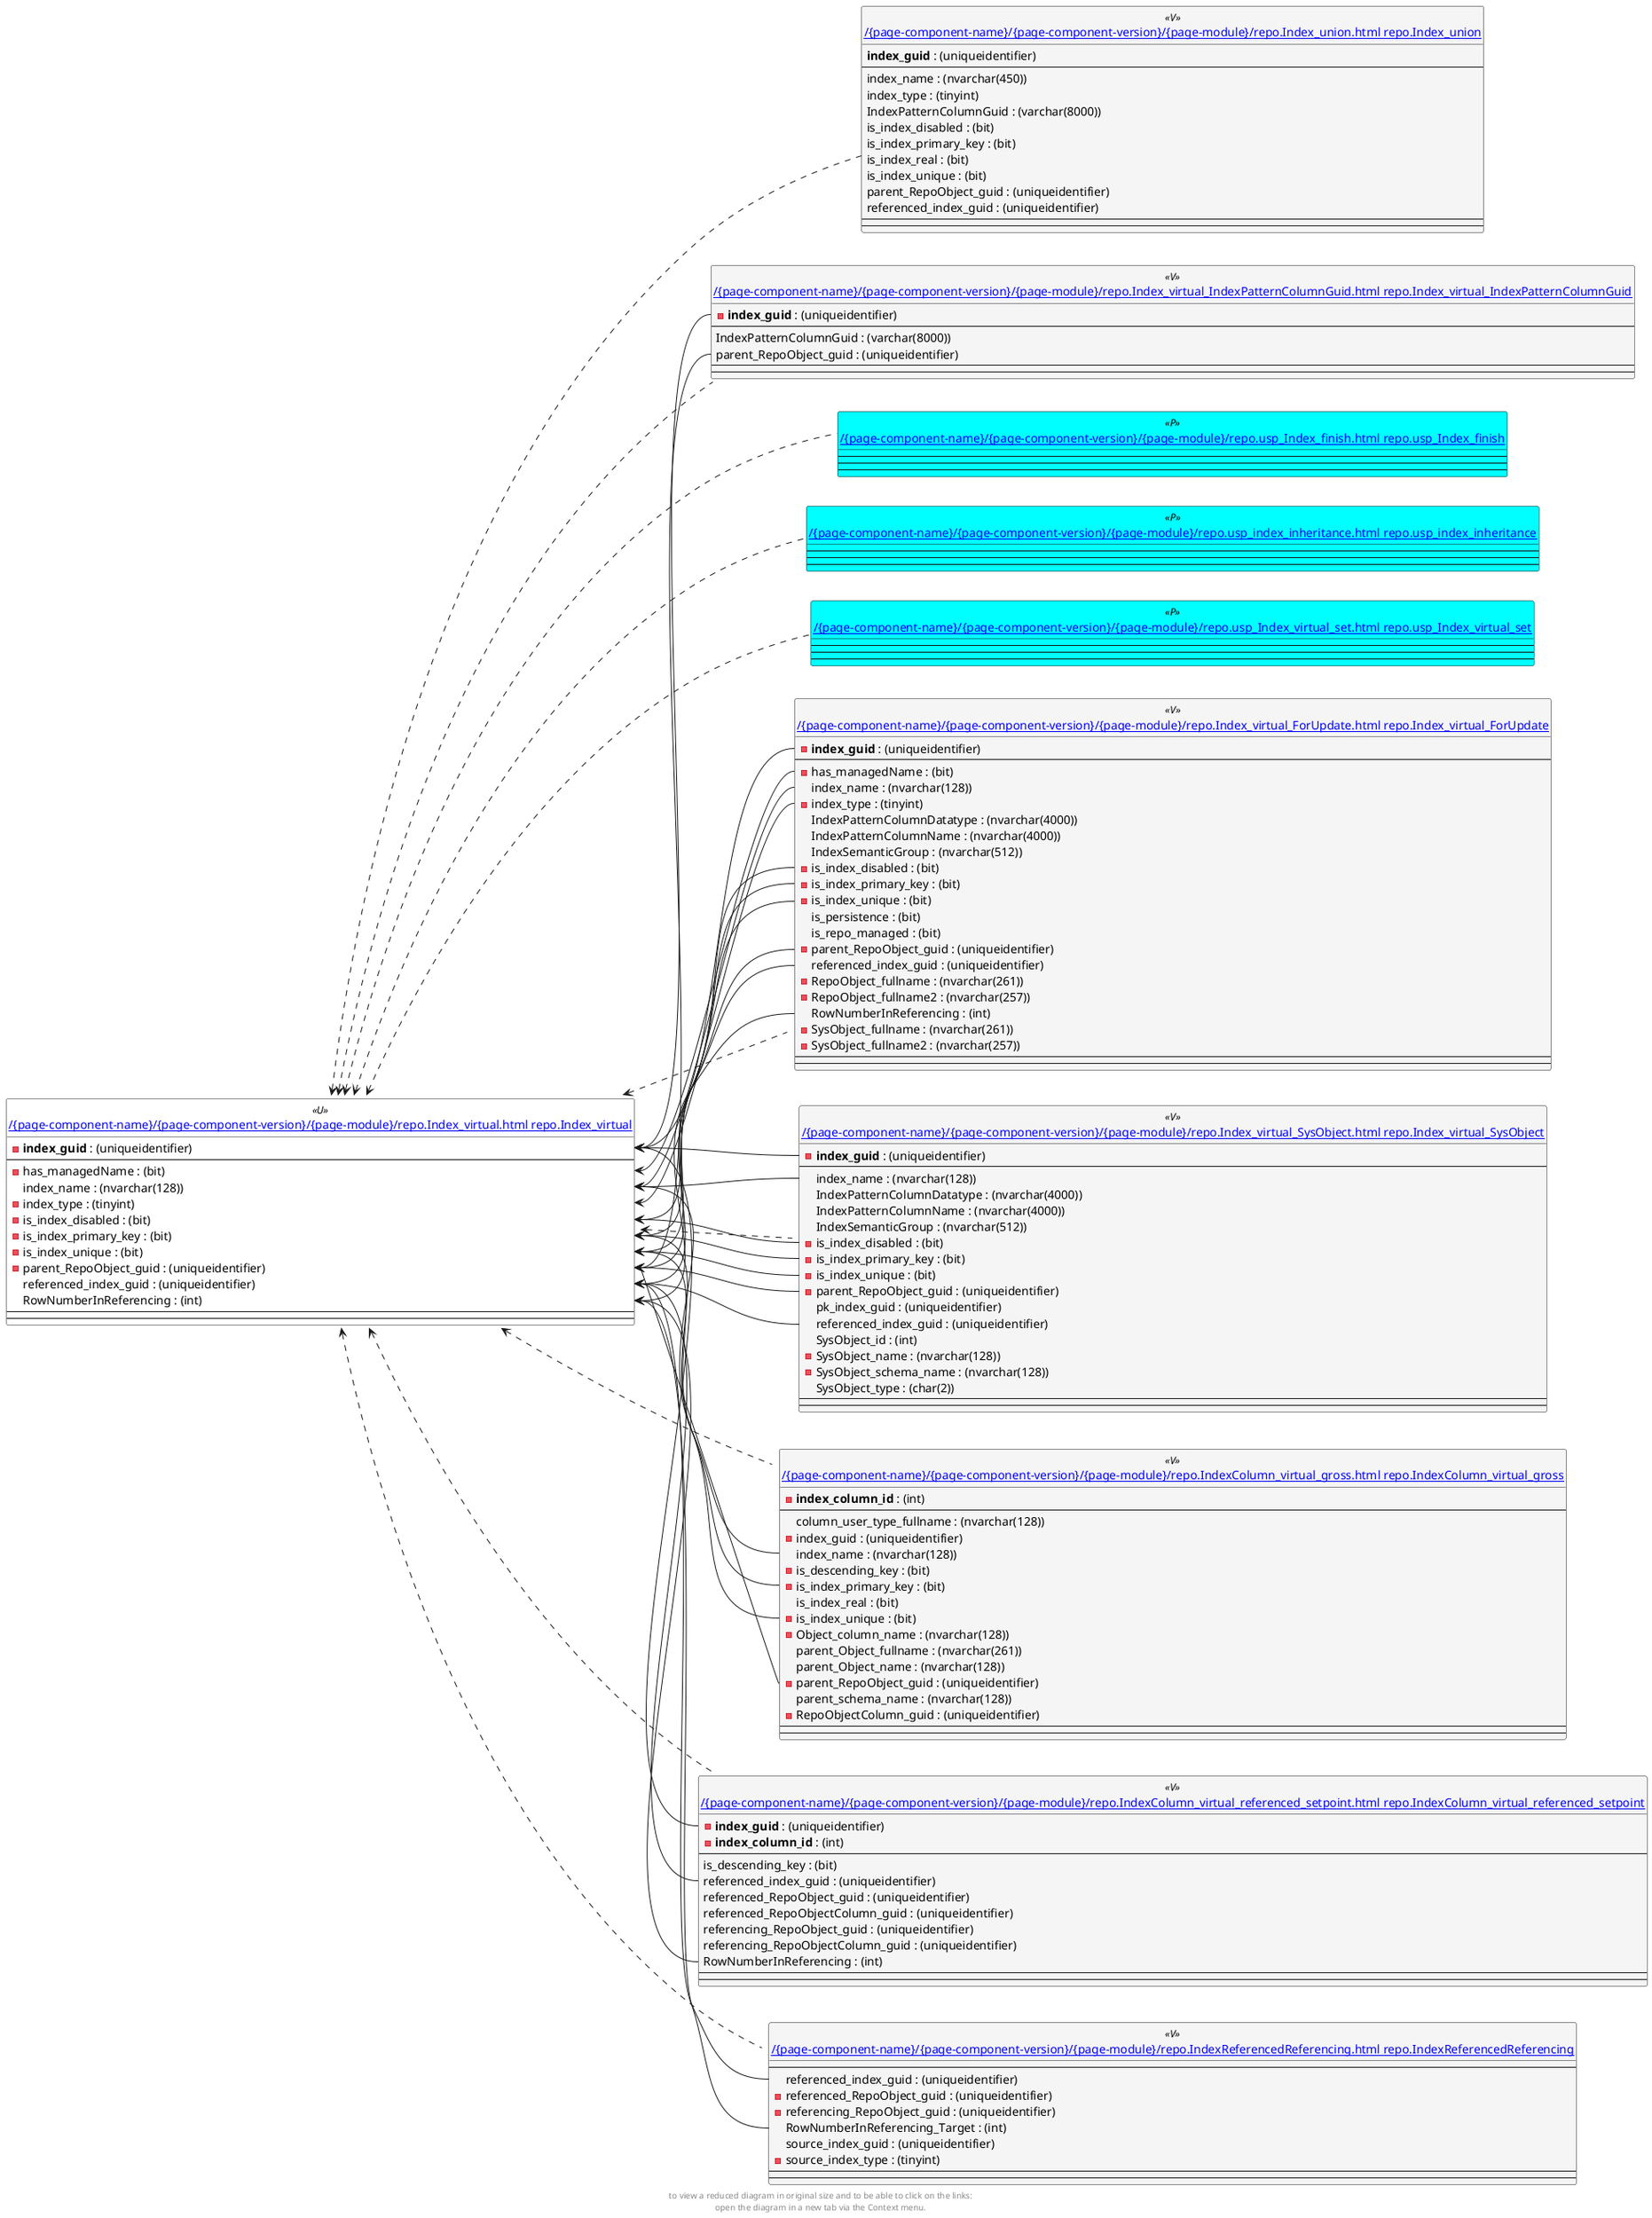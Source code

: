@startuml
left to right direction
'top to bottom direction
hide circle
'avoide "." issues:
set namespaceSeparator none


skinparam class {
  BackgroundColor White
  BackgroundColor<<FN>> Yellow
  BackgroundColor<<FS>> Yellow
  BackgroundColor<<FT>> LightGray
  BackgroundColor<<IF>> Yellow
  BackgroundColor<<IS>> Yellow
  BackgroundColor<<P>> Aqua
  BackgroundColor<<PC>> Aqua
  BackgroundColor<<SN>> Yellow
  BackgroundColor<<SO>> SlateBlue
  BackgroundColor<<TF>> LightGray
  BackgroundColor<<TR>> Tomato
  BackgroundColor<<U>> White
  BackgroundColor<<V>> WhiteSmoke
  BackgroundColor<<X>> Aqua
}


entity "[[{site-url}/{page-component-name}/{page-component-version}/{page-module}/repo.Index_union.html repo.Index_union]]" as repo.Index_union << V >> {
  **index_guid** : (uniqueidentifier)
  --
  index_name : (nvarchar(450))
  index_type : (tinyint)
  IndexPatternColumnGuid : (varchar(8000))
  is_index_disabled : (bit)
  is_index_primary_key : (bit)
  is_index_real : (bit)
  is_index_unique : (bit)
  parent_RepoObject_guid : (uniqueidentifier)
  referenced_index_guid : (uniqueidentifier)
  --
  --
}

entity "[[{site-url}/{page-component-name}/{page-component-version}/{page-module}/repo.Index_virtual.html repo.Index_virtual]]" as repo.Index_virtual << U >> {
  - **index_guid** : (uniqueidentifier)
  --
  - has_managedName : (bit)
  index_name : (nvarchar(128))
  - index_type : (tinyint)
  - is_index_disabled : (bit)
  - is_index_primary_key : (bit)
  - is_index_unique : (bit)
  - parent_RepoObject_guid : (uniqueidentifier)
  referenced_index_guid : (uniqueidentifier)
  RowNumberInReferencing : (int)
  --
  --
}

entity "[[{site-url}/{page-component-name}/{page-component-version}/{page-module}/repo.Index_virtual_ForUpdate.html repo.Index_virtual_ForUpdate]]" as repo.Index_virtual_ForUpdate << V >> {
  - **index_guid** : (uniqueidentifier)
  --
  - has_managedName : (bit)
  index_name : (nvarchar(128))
  - index_type : (tinyint)
  IndexPatternColumnDatatype : (nvarchar(4000))
  IndexPatternColumnName : (nvarchar(4000))
  IndexSemanticGroup : (nvarchar(512))
  - is_index_disabled : (bit)
  - is_index_primary_key : (bit)
  - is_index_unique : (bit)
  is_persistence : (bit)
  is_repo_managed : (bit)
  - parent_RepoObject_guid : (uniqueidentifier)
  referenced_index_guid : (uniqueidentifier)
  - RepoObject_fullname : (nvarchar(261))
  - RepoObject_fullname2 : (nvarchar(257))
  RowNumberInReferencing : (int)
  - SysObject_fullname : (nvarchar(261))
  - SysObject_fullname2 : (nvarchar(257))
  --
  --
}

entity "[[{site-url}/{page-component-name}/{page-component-version}/{page-module}/repo.Index_virtual_IndexPatternColumnGuid.html repo.Index_virtual_IndexPatternColumnGuid]]" as repo.Index_virtual_IndexPatternColumnGuid << V >> {
  - **index_guid** : (uniqueidentifier)
  --
  IndexPatternColumnGuid : (varchar(8000))
  parent_RepoObject_guid : (uniqueidentifier)
  --
  --
}

entity "[[{site-url}/{page-component-name}/{page-component-version}/{page-module}/repo.Index_virtual_SysObject.html repo.Index_virtual_SysObject]]" as repo.Index_virtual_SysObject << V >> {
  - **index_guid** : (uniqueidentifier)
  --
  index_name : (nvarchar(128))
  IndexPatternColumnDatatype : (nvarchar(4000))
  IndexPatternColumnName : (nvarchar(4000))
  IndexSemanticGroup : (nvarchar(512))
  - is_index_disabled : (bit)
  - is_index_primary_key : (bit)
  - is_index_unique : (bit)
  - parent_RepoObject_guid : (uniqueidentifier)
  pk_index_guid : (uniqueidentifier)
  referenced_index_guid : (uniqueidentifier)
  SysObject_id : (int)
  - SysObject_name : (nvarchar(128))
  - SysObject_schema_name : (nvarchar(128))
  SysObject_type : (char(2))
  --
  --
}

entity "[[{site-url}/{page-component-name}/{page-component-version}/{page-module}/repo.IndexColumn_virtual_gross.html repo.IndexColumn_virtual_gross]]" as repo.IndexColumn_virtual_gross << V >> {
  - **index_column_id** : (int)
  --
  column_user_type_fullname : (nvarchar(128))
  - index_guid : (uniqueidentifier)
  index_name : (nvarchar(128))
  - is_descending_key : (bit)
  - is_index_primary_key : (bit)
  is_index_real : (bit)
  - is_index_unique : (bit)
  - Object_column_name : (nvarchar(128))
  parent_Object_fullname : (nvarchar(261))
  parent_Object_name : (nvarchar(128))
  - parent_RepoObject_guid : (uniqueidentifier)
  parent_schema_name : (nvarchar(128))
  - RepoObjectColumn_guid : (uniqueidentifier)
  --
  --
}

entity "[[{site-url}/{page-component-name}/{page-component-version}/{page-module}/repo.IndexColumn_virtual_referenced_setpoint.html repo.IndexColumn_virtual_referenced_setpoint]]" as repo.IndexColumn_virtual_referenced_setpoint << V >> {
  - **index_guid** : (uniqueidentifier)
  - **index_column_id** : (int)
  --
  is_descending_key : (bit)
  referenced_index_guid : (uniqueidentifier)
  referenced_RepoObject_guid : (uniqueidentifier)
  referenced_RepoObjectColumn_guid : (uniqueidentifier)
  referencing_RepoObject_guid : (uniqueidentifier)
  referencing_RepoObjectColumn_guid : (uniqueidentifier)
  RowNumberInReferencing : (int)
  --
  --
}

entity "[[{site-url}/{page-component-name}/{page-component-version}/{page-module}/repo.IndexReferencedReferencing.html repo.IndexReferencedReferencing]]" as repo.IndexReferencedReferencing << V >> {
  --
  referenced_index_guid : (uniqueidentifier)
  - referenced_RepoObject_guid : (uniqueidentifier)
  - referencing_RepoObject_guid : (uniqueidentifier)
  RowNumberInReferencing_Target : (int)
  source_index_guid : (uniqueidentifier)
  - source_index_type : (tinyint)
  --
  --
}

entity "[[{site-url}/{page-component-name}/{page-component-version}/{page-module}/repo.usp_Index_finish.html repo.usp_Index_finish]]" as repo.usp_Index_finish << P >> {
  --
  --
  --
}

entity "[[{site-url}/{page-component-name}/{page-component-version}/{page-module}/repo.usp_index_inheritance.html repo.usp_index_inheritance]]" as repo.usp_index_inheritance << P >> {
  --
  --
  --
}

entity "[[{site-url}/{page-component-name}/{page-component-version}/{page-module}/repo.usp_Index_virtual_set.html repo.usp_Index_virtual_set]]" as repo.usp_Index_virtual_set << P >> {
  --
  --
  --
}

repo.Index_virtual <.. repo.Index_union
repo.Index_virtual <.. repo.IndexReferencedReferencing
repo.Index_virtual <.. repo.Index_virtual_SysObject
repo.Index_virtual <.. repo.IndexColumn_virtual_referenced_setpoint
repo.Index_virtual <.. repo.usp_index_inheritance
repo.Index_virtual <.. repo.usp_Index_virtual_set
repo.Index_virtual <.. repo.Index_virtual_IndexPatternColumnGuid
repo.Index_virtual <.. repo.usp_Index_finish
repo.Index_virtual <.. repo.Index_virtual_ForUpdate
repo.Index_virtual <.. repo.IndexColumn_virtual_gross
repo.Index_virtual::has_managedName <-- repo.Index_virtual_ForUpdate::has_managedName
repo.Index_virtual::index_guid <-- repo.Index_virtual_SysObject::index_guid
repo.Index_virtual::index_guid <-- repo.IndexColumn_virtual_referenced_setpoint::index_guid
repo.Index_virtual::index_guid <-- repo.Index_virtual_IndexPatternColumnGuid::index_guid
repo.Index_virtual::index_guid <-- repo.Index_virtual_ForUpdate::index_guid
repo.Index_virtual::index_name <-- repo.IndexColumn_virtual_gross::index_name
repo.Index_virtual::index_name <-- repo.Index_virtual_SysObject::index_name
repo.Index_virtual::index_name <-- repo.Index_virtual_ForUpdate::index_name
repo.Index_virtual::index_type <-- repo.Index_virtual_ForUpdate::index_type
repo.Index_virtual::is_index_disabled <-- repo.Index_virtual_SysObject::is_index_disabled
repo.Index_virtual::is_index_disabled <-- repo.Index_virtual_ForUpdate::is_index_disabled
repo.Index_virtual::is_index_primary_key <-- repo.IndexColumn_virtual_gross::is_index_primary_key
repo.Index_virtual::is_index_primary_key <-- repo.Index_virtual_SysObject::is_index_primary_key
repo.Index_virtual::is_index_primary_key <-- repo.Index_virtual_ForUpdate::is_index_primary_key
repo.Index_virtual::is_index_unique <-- repo.IndexColumn_virtual_gross::is_index_unique
repo.Index_virtual::is_index_unique <-- repo.Index_virtual_SysObject::is_index_unique
repo.Index_virtual::is_index_unique <-- repo.Index_virtual_ForUpdate::is_index_unique
repo.Index_virtual::parent_RepoObject_guid <-- repo.IndexColumn_virtual_gross::parent_RepoObject_guid
repo.Index_virtual::parent_RepoObject_guid <-- repo.Index_virtual_SysObject::parent_RepoObject_guid
repo.Index_virtual::parent_RepoObject_guid <-- repo.Index_virtual_IndexPatternColumnGuid::parent_RepoObject_guid
repo.Index_virtual::parent_RepoObject_guid <-- repo.Index_virtual_ForUpdate::parent_RepoObject_guid
repo.Index_virtual::referenced_index_guid <-- repo.Index_virtual_SysObject::referenced_index_guid
repo.Index_virtual::referenced_index_guid <-- repo.IndexReferencedReferencing::referenced_index_guid
repo.Index_virtual::referenced_index_guid <-- repo.IndexColumn_virtual_referenced_setpoint::referenced_index_guid
repo.Index_virtual::referenced_index_guid <-- repo.Index_virtual_ForUpdate::referenced_index_guid
repo.Index_virtual::RowNumberInReferencing <-- repo.IndexReferencedReferencing::RowNumberInReferencing_Target
repo.Index_virtual::RowNumberInReferencing <-- repo.IndexColumn_virtual_referenced_setpoint::RowNumberInReferencing
repo.Index_virtual::RowNumberInReferencing <-- repo.Index_virtual_ForUpdate::RowNumberInReferencing
footer
to view a reduced diagram in original size and to be able to click on the links:
open the diagram in a new tab via the Context menu.
end footer

@enduml

